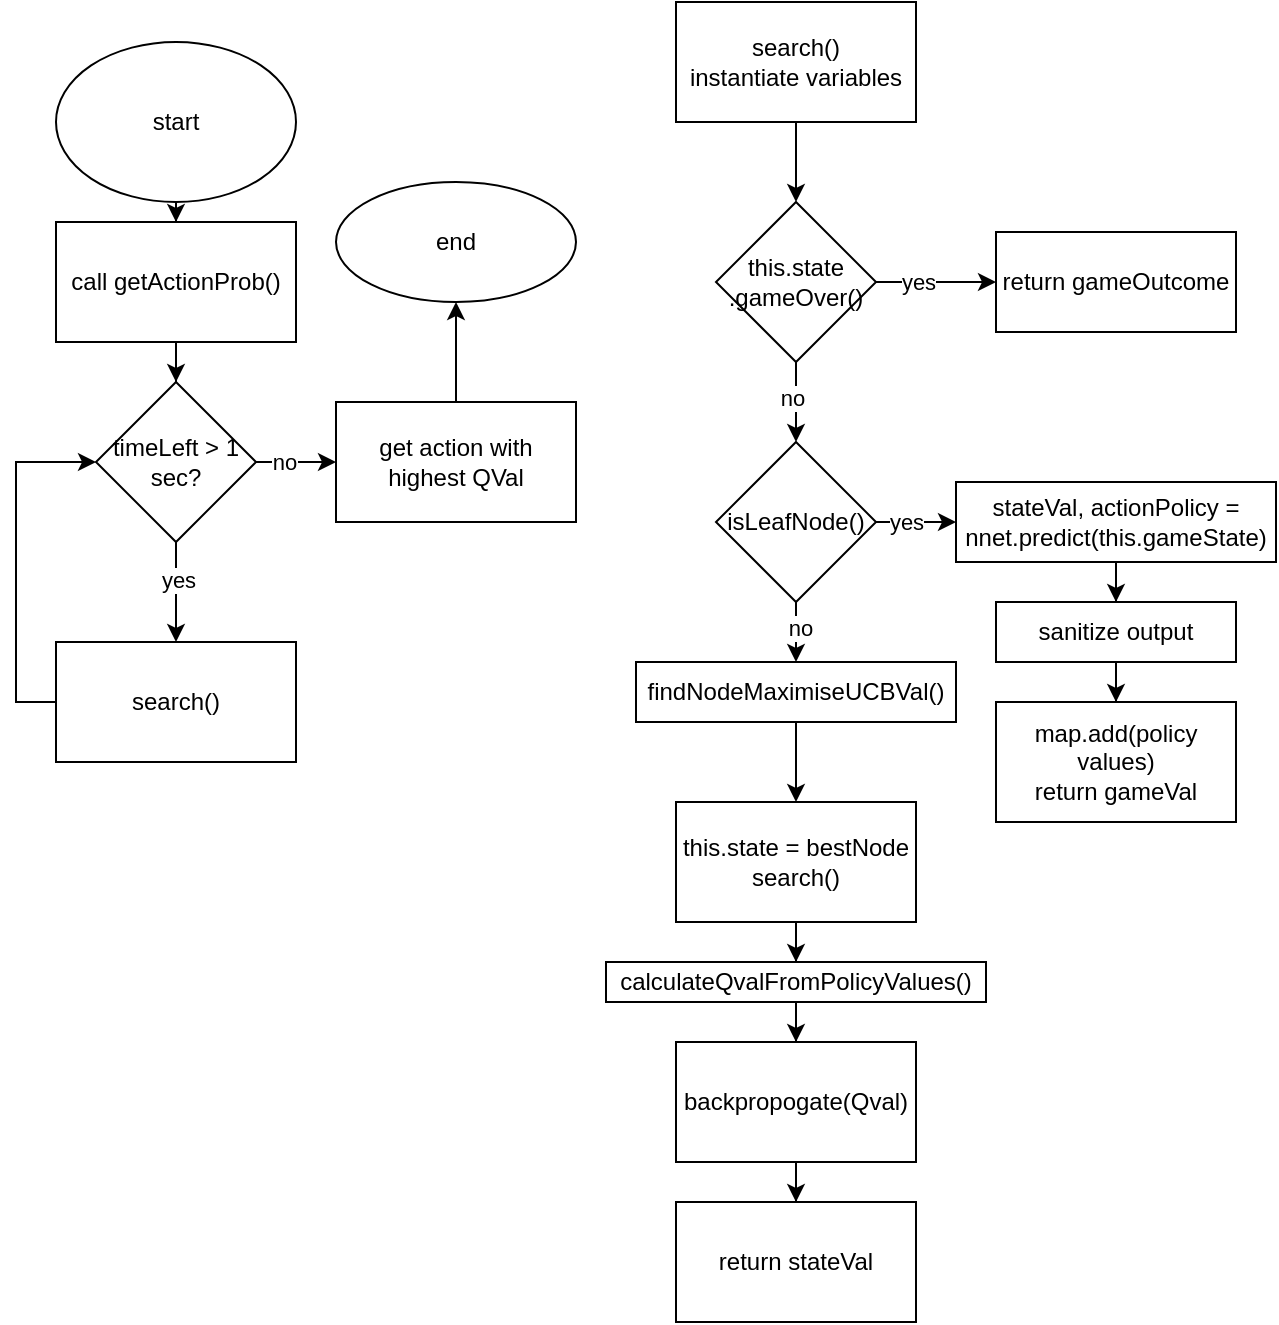 <mxfile version="15.7.3" type="device"><diagram id="R9fymx9JnkesYUR3W_on" name="Page-1"><mxGraphModel dx="539" dy="348" grid="1" gridSize="10" guides="1" tooltips="1" connect="1" arrows="1" fold="1" page="1" pageScale="1" pageWidth="827" pageHeight="1169" math="0" shadow="0"><root><mxCell id="0"/><mxCell id="1" parent="0"/><mxCell id="q_4qZB8JPNOFol7mG2DQ-3" value="" style="edgeStyle=orthogonalEdgeStyle;rounded=0;orthogonalLoop=1;jettySize=auto;html=1;" edge="1" parent="1" source="q_4qZB8JPNOFol7mG2DQ-1" target="q_4qZB8JPNOFol7mG2DQ-2"><mxGeometry relative="1" as="geometry"/></mxCell><mxCell id="q_4qZB8JPNOFol7mG2DQ-1" value="start" style="ellipse;whiteSpace=wrap;html=1;" vertex="1" parent="1"><mxGeometry x="30" y="30" width="120" height="80" as="geometry"/></mxCell><mxCell id="q_4qZB8JPNOFol7mG2DQ-12" value="" style="edgeStyle=orthogonalEdgeStyle;rounded=0;orthogonalLoop=1;jettySize=auto;html=1;" edge="1" parent="1" source="q_4qZB8JPNOFol7mG2DQ-2" target="q_4qZB8JPNOFol7mG2DQ-11"><mxGeometry relative="1" as="geometry"/></mxCell><mxCell id="q_4qZB8JPNOFol7mG2DQ-2" value="call getActionProb()" style="whiteSpace=wrap;html=1;" vertex="1" parent="1"><mxGeometry x="30" y="120" width="120" height="60" as="geometry"/></mxCell><mxCell id="q_4qZB8JPNOFol7mG2DQ-15" style="edgeStyle=orthogonalEdgeStyle;rounded=0;orthogonalLoop=1;jettySize=auto;html=1;" edge="1" parent="1" source="q_4qZB8JPNOFol7mG2DQ-6" target="q_4qZB8JPNOFol7mG2DQ-11"><mxGeometry relative="1" as="geometry"><mxPoint x="10" y="240" as="targetPoint"/><Array as="points"><mxPoint x="10" y="360"/><mxPoint x="10" y="240"/></Array></mxGeometry></mxCell><mxCell id="q_4qZB8JPNOFol7mG2DQ-6" value="search()" style="whiteSpace=wrap;html=1;" vertex="1" parent="1"><mxGeometry x="30" y="330" width="120" height="60" as="geometry"/></mxCell><mxCell id="q_4qZB8JPNOFol7mG2DQ-13" value="" style="edgeStyle=orthogonalEdgeStyle;rounded=0;orthogonalLoop=1;jettySize=auto;html=1;" edge="1" parent="1" source="q_4qZB8JPNOFol7mG2DQ-11" target="q_4qZB8JPNOFol7mG2DQ-6"><mxGeometry relative="1" as="geometry"/></mxCell><mxCell id="q_4qZB8JPNOFol7mG2DQ-14" value="yes" style="edgeLabel;html=1;align=center;verticalAlign=middle;resizable=0;points=[];" vertex="1" connectable="0" parent="q_4qZB8JPNOFol7mG2DQ-13"><mxGeometry x="-0.24" y="1" relative="1" as="geometry"><mxPoint as="offset"/></mxGeometry></mxCell><mxCell id="q_4qZB8JPNOFol7mG2DQ-18" value="" style="edgeStyle=orthogonalEdgeStyle;rounded=0;orthogonalLoop=1;jettySize=auto;html=1;" edge="1" parent="1" source="q_4qZB8JPNOFol7mG2DQ-11" target="q_4qZB8JPNOFol7mG2DQ-17"><mxGeometry relative="1" as="geometry"/></mxCell><mxCell id="q_4qZB8JPNOFol7mG2DQ-26" value="no" style="edgeLabel;html=1;align=center;verticalAlign=middle;resizable=0;points=[];" vertex="1" connectable="0" parent="q_4qZB8JPNOFol7mG2DQ-18"><mxGeometry x="-0.333" relative="1" as="geometry"><mxPoint as="offset"/></mxGeometry></mxCell><mxCell id="q_4qZB8JPNOFol7mG2DQ-11" value="timeLeft &amp;gt; 1 sec?" style="rhombus;whiteSpace=wrap;html=1;" vertex="1" parent="1"><mxGeometry x="50" y="200" width="80" height="80" as="geometry"/></mxCell><mxCell id="q_4qZB8JPNOFol7mG2DQ-20" value="" style="edgeStyle=orthogonalEdgeStyle;rounded=0;orthogonalLoop=1;jettySize=auto;html=1;" edge="1" parent="1" source="q_4qZB8JPNOFol7mG2DQ-17" target="q_4qZB8JPNOFol7mG2DQ-19"><mxGeometry relative="1" as="geometry"/></mxCell><mxCell id="q_4qZB8JPNOFol7mG2DQ-17" value="get action with highest QVal" style="whiteSpace=wrap;html=1;" vertex="1" parent="1"><mxGeometry x="170" y="210" width="120" height="60" as="geometry"/></mxCell><mxCell id="q_4qZB8JPNOFol7mG2DQ-19" value="end" style="ellipse;whiteSpace=wrap;html=1;" vertex="1" parent="1"><mxGeometry x="170" y="100" width="120" height="60" as="geometry"/></mxCell><mxCell id="q_4qZB8JPNOFol7mG2DQ-23" value="" style="edgeStyle=orthogonalEdgeStyle;rounded=0;orthogonalLoop=1;jettySize=auto;html=1;" edge="1" parent="1" source="q_4qZB8JPNOFol7mG2DQ-21" target="q_4qZB8JPNOFol7mG2DQ-22"><mxGeometry relative="1" as="geometry"/></mxCell><mxCell id="q_4qZB8JPNOFol7mG2DQ-21" value="search()&lt;br&gt;instantiate variables" style="rounded=0;whiteSpace=wrap;html=1;" vertex="1" parent="1"><mxGeometry x="340" y="10" width="120" height="60" as="geometry"/></mxCell><mxCell id="q_4qZB8JPNOFol7mG2DQ-25" value="" style="edgeStyle=orthogonalEdgeStyle;rounded=0;orthogonalLoop=1;jettySize=auto;html=1;" edge="1" parent="1" source="q_4qZB8JPNOFol7mG2DQ-22" target="q_4qZB8JPNOFol7mG2DQ-24"><mxGeometry relative="1" as="geometry"/></mxCell><mxCell id="q_4qZB8JPNOFol7mG2DQ-27" value="yes" style="edgeLabel;html=1;align=center;verticalAlign=middle;resizable=0;points=[];" vertex="1" connectable="0" parent="q_4qZB8JPNOFol7mG2DQ-25"><mxGeometry x="-0.297" relative="1" as="geometry"><mxPoint as="offset"/></mxGeometry></mxCell><mxCell id="q_4qZB8JPNOFol7mG2DQ-29" value="" style="edgeStyle=orthogonalEdgeStyle;rounded=0;orthogonalLoop=1;jettySize=auto;html=1;entryX=0.5;entryY=0;entryDx=0;entryDy=0;" edge="1" parent="1" source="q_4qZB8JPNOFol7mG2DQ-22" target="q_4qZB8JPNOFol7mG2DQ-31"><mxGeometry relative="1" as="geometry"><mxPoint x="400" y="230" as="targetPoint"/></mxGeometry></mxCell><mxCell id="q_4qZB8JPNOFol7mG2DQ-30" value="no" style="edgeLabel;html=1;align=center;verticalAlign=middle;resizable=0;points=[];" vertex="1" connectable="0" parent="q_4qZB8JPNOFol7mG2DQ-29"><mxGeometry x="-0.134" y="-2" relative="1" as="geometry"><mxPoint as="offset"/></mxGeometry></mxCell><mxCell id="q_4qZB8JPNOFol7mG2DQ-22" value="this.state&lt;br&gt;.gameOver()" style="rhombus;whiteSpace=wrap;html=1;rounded=0;" vertex="1" parent="1"><mxGeometry x="360" y="110" width="80" height="80" as="geometry"/></mxCell><mxCell id="q_4qZB8JPNOFol7mG2DQ-24" value="return gameOutcome" style="whiteSpace=wrap;html=1;rounded=0;" vertex="1" parent="1"><mxGeometry x="500" y="125" width="120" height="50" as="geometry"/></mxCell><mxCell id="q_4qZB8JPNOFol7mG2DQ-33" value="" style="edgeStyle=orthogonalEdgeStyle;rounded=0;orthogonalLoop=1;jettySize=auto;html=1;" edge="1" parent="1" source="q_4qZB8JPNOFol7mG2DQ-31" target="q_4qZB8JPNOFol7mG2DQ-32"><mxGeometry relative="1" as="geometry"/></mxCell><mxCell id="q_4qZB8JPNOFol7mG2DQ-34" value="yes" style="edgeLabel;html=1;align=center;verticalAlign=middle;resizable=0;points=[];" vertex="1" connectable="0" parent="q_4qZB8JPNOFol7mG2DQ-33"><mxGeometry x="-0.255" relative="1" as="geometry"><mxPoint as="offset"/></mxGeometry></mxCell><mxCell id="q_4qZB8JPNOFol7mG2DQ-40" value="" style="edgeStyle=orthogonalEdgeStyle;rounded=0;orthogonalLoop=1;jettySize=auto;html=1;" edge="1" parent="1" source="q_4qZB8JPNOFol7mG2DQ-31" target="q_4qZB8JPNOFol7mG2DQ-39"><mxGeometry relative="1" as="geometry"><Array as="points"><mxPoint x="400" y="325"/><mxPoint x="400" y="325"/></Array></mxGeometry></mxCell><mxCell id="q_4qZB8JPNOFol7mG2DQ-41" value="no" style="edgeLabel;html=1;align=center;verticalAlign=middle;resizable=0;points=[];" vertex="1" connectable="0" parent="q_4qZB8JPNOFol7mG2DQ-40"><mxGeometry x="-0.181" y="2" relative="1" as="geometry"><mxPoint as="offset"/></mxGeometry></mxCell><mxCell id="q_4qZB8JPNOFol7mG2DQ-31" value="isLeafNode()" style="rhombus;whiteSpace=wrap;html=1;" vertex="1" parent="1"><mxGeometry x="360" y="230" width="80" height="80" as="geometry"/></mxCell><mxCell id="q_4qZB8JPNOFol7mG2DQ-36" value="" style="edgeStyle=orthogonalEdgeStyle;rounded=0;orthogonalLoop=1;jettySize=auto;html=1;" edge="1" parent="1" source="q_4qZB8JPNOFol7mG2DQ-32" target="q_4qZB8JPNOFol7mG2DQ-35"><mxGeometry relative="1" as="geometry"/></mxCell><mxCell id="q_4qZB8JPNOFol7mG2DQ-32" value="stateVal, actionPolicy = nnet.predict(this.gameState)" style="whiteSpace=wrap;html=1;" vertex="1" parent="1"><mxGeometry x="480" y="250" width="160" height="40" as="geometry"/></mxCell><mxCell id="q_4qZB8JPNOFol7mG2DQ-38" value="" style="edgeStyle=orthogonalEdgeStyle;rounded=0;orthogonalLoop=1;jettySize=auto;html=1;" edge="1" parent="1" source="q_4qZB8JPNOFol7mG2DQ-35" target="q_4qZB8JPNOFol7mG2DQ-37"><mxGeometry relative="1" as="geometry"/></mxCell><mxCell id="q_4qZB8JPNOFol7mG2DQ-35" value="sanitize output" style="whiteSpace=wrap;html=1;" vertex="1" parent="1"><mxGeometry x="500" y="310" width="120" height="30" as="geometry"/></mxCell><mxCell id="q_4qZB8JPNOFol7mG2DQ-37" value="map.add(policy values)&lt;br&gt;return gameVal" style="whiteSpace=wrap;html=1;" vertex="1" parent="1"><mxGeometry x="500" y="360" width="120" height="60" as="geometry"/></mxCell><mxCell id="q_4qZB8JPNOFol7mG2DQ-43" value="" style="edgeStyle=orthogonalEdgeStyle;rounded=0;orthogonalLoop=1;jettySize=auto;html=1;" edge="1" parent="1" source="q_4qZB8JPNOFol7mG2DQ-39" target="q_4qZB8JPNOFol7mG2DQ-42"><mxGeometry relative="1" as="geometry"/></mxCell><mxCell id="q_4qZB8JPNOFol7mG2DQ-39" value="findNodeMaximiseUCBVal()" style="whiteSpace=wrap;html=1;" vertex="1" parent="1"><mxGeometry x="320" y="340" width="160" height="30" as="geometry"/></mxCell><mxCell id="q_4qZB8JPNOFol7mG2DQ-45" value="" style="edgeStyle=orthogonalEdgeStyle;rounded=0;orthogonalLoop=1;jettySize=auto;html=1;" edge="1" parent="1" source="q_4qZB8JPNOFol7mG2DQ-42" target="q_4qZB8JPNOFol7mG2DQ-44"><mxGeometry relative="1" as="geometry"/></mxCell><mxCell id="q_4qZB8JPNOFol7mG2DQ-42" value="this.state = bestNode&lt;br&gt;search()" style="whiteSpace=wrap;html=1;" vertex="1" parent="1"><mxGeometry x="340" y="410" width="120" height="60" as="geometry"/></mxCell><mxCell id="q_4qZB8JPNOFol7mG2DQ-47" value="" style="edgeStyle=orthogonalEdgeStyle;rounded=0;orthogonalLoop=1;jettySize=auto;html=1;" edge="1" parent="1" source="q_4qZB8JPNOFol7mG2DQ-44" target="q_4qZB8JPNOFol7mG2DQ-46"><mxGeometry relative="1" as="geometry"/></mxCell><mxCell id="q_4qZB8JPNOFol7mG2DQ-44" value="calculateQvalFromPolicyValues()" style="whiteSpace=wrap;html=1;" vertex="1" parent="1"><mxGeometry x="305" y="490" width="190" height="20" as="geometry"/></mxCell><mxCell id="q_4qZB8JPNOFol7mG2DQ-49" value="" style="edgeStyle=orthogonalEdgeStyle;rounded=0;orthogonalLoop=1;jettySize=auto;html=1;" edge="1" parent="1" source="q_4qZB8JPNOFol7mG2DQ-46" target="q_4qZB8JPNOFol7mG2DQ-48"><mxGeometry relative="1" as="geometry"/></mxCell><mxCell id="q_4qZB8JPNOFol7mG2DQ-46" value="backpropogate(Qval)" style="whiteSpace=wrap;html=1;" vertex="1" parent="1"><mxGeometry x="340" y="530" width="120" height="60" as="geometry"/></mxCell><mxCell id="q_4qZB8JPNOFol7mG2DQ-48" value="return stateVal" style="whiteSpace=wrap;html=1;" vertex="1" parent="1"><mxGeometry x="340" y="610" width="120" height="60" as="geometry"/></mxCell></root></mxGraphModel></diagram></mxfile>